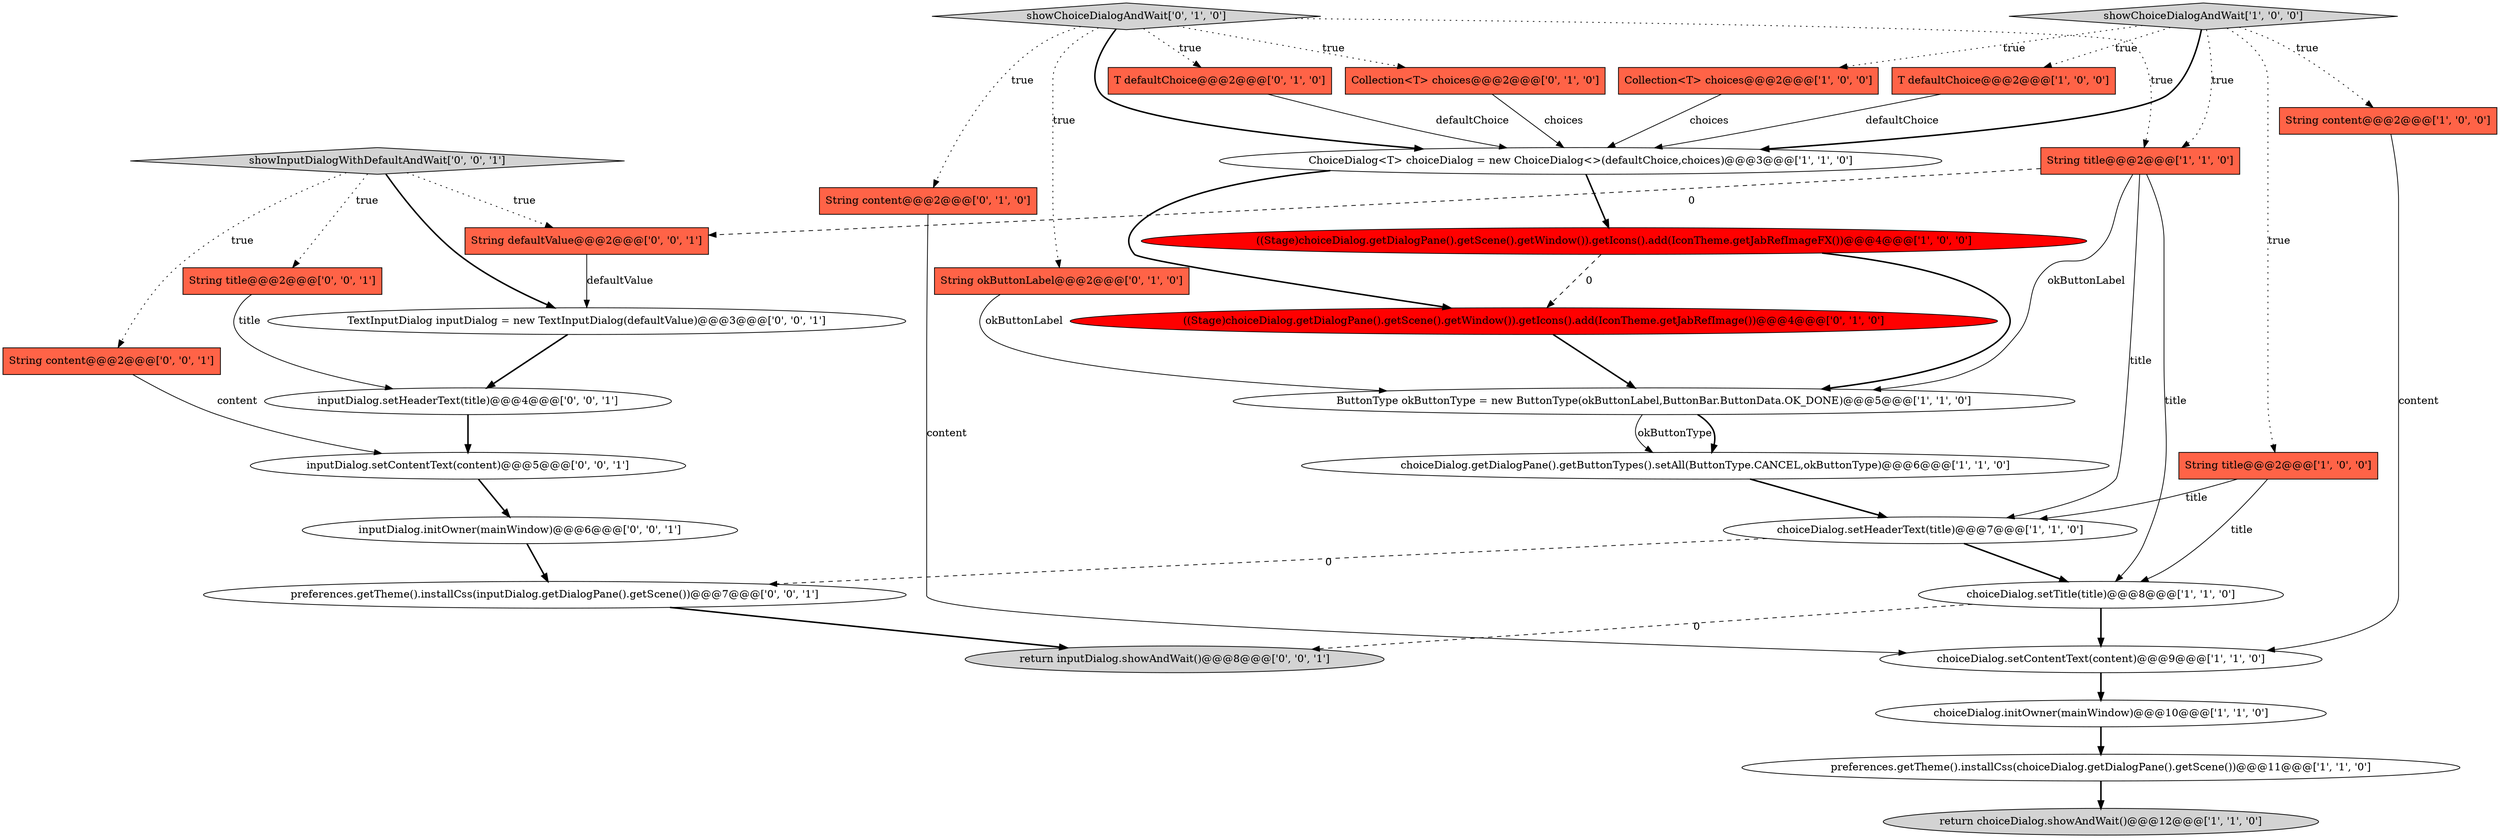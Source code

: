 digraph {
4 [style = filled, label = "ChoiceDialog<T> choiceDialog = new ChoiceDialog<>(defaultChoice,choices)@@@3@@@['1', '1', '0']", fillcolor = white, shape = ellipse image = "AAA0AAABBB1BBB"];
20 [style = filled, label = "((Stage)choiceDialog.getDialogPane().getScene().getWindow()).getIcons().add(IconTheme.getJabRefImage())@@@4@@@['0', '1', '0']", fillcolor = red, shape = ellipse image = "AAA1AAABBB2BBB"];
25 [style = filled, label = "preferences.getTheme().installCss(inputDialog.getDialogPane().getScene())@@@7@@@['0', '0', '1']", fillcolor = white, shape = ellipse image = "AAA0AAABBB3BBB"];
9 [style = filled, label = "choiceDialog.getDialogPane().getButtonTypes().setAll(ButtonType.CANCEL,okButtonType)@@@6@@@['1', '1', '0']", fillcolor = white, shape = ellipse image = "AAA0AAABBB1BBB"];
15 [style = filled, label = "showChoiceDialogAndWait['1', '0', '0']", fillcolor = lightgray, shape = diamond image = "AAA0AAABBB1BBB"];
2 [style = filled, label = "String title@@@2@@@['1', '0', '0']", fillcolor = tomato, shape = box image = "AAA0AAABBB1BBB"];
26 [style = filled, label = "String title@@@2@@@['0', '0', '1']", fillcolor = tomato, shape = box image = "AAA0AAABBB3BBB"];
5 [style = filled, label = "String content@@@2@@@['1', '0', '0']", fillcolor = tomato, shape = box image = "AAA0AAABBB1BBB"];
22 [style = filled, label = "TextInputDialog inputDialog = new TextInputDialog(defaultValue)@@@3@@@['0', '0', '1']", fillcolor = white, shape = ellipse image = "AAA0AAABBB3BBB"];
0 [style = filled, label = "return choiceDialog.showAndWait()@@@12@@@['1', '1', '0']", fillcolor = lightgray, shape = ellipse image = "AAA0AAABBB1BBB"];
3 [style = filled, label = "Collection<T> choices@@@2@@@['1', '0', '0']", fillcolor = tomato, shape = box image = "AAA0AAABBB1BBB"];
11 [style = filled, label = "preferences.getTheme().installCss(choiceDialog.getDialogPane().getScene())@@@11@@@['1', '1', '0']", fillcolor = white, shape = ellipse image = "AAA0AAABBB1BBB"];
16 [style = filled, label = "T defaultChoice@@@2@@@['0', '1', '0']", fillcolor = tomato, shape = box image = "AAA0AAABBB2BBB"];
6 [style = filled, label = "T defaultChoice@@@2@@@['1', '0', '0']", fillcolor = tomato, shape = box image = "AAA0AAABBB1BBB"];
24 [style = filled, label = "return inputDialog.showAndWait()@@@8@@@['0', '0', '1']", fillcolor = lightgray, shape = ellipse image = "AAA0AAABBB3BBB"];
19 [style = filled, label = "showChoiceDialogAndWait['0', '1', '0']", fillcolor = lightgray, shape = diamond image = "AAA0AAABBB2BBB"];
31 [style = filled, label = "showInputDialogWithDefaultAndWait['0', '0', '1']", fillcolor = lightgray, shape = diamond image = "AAA0AAABBB3BBB"];
23 [style = filled, label = "String content@@@2@@@['0', '0', '1']", fillcolor = tomato, shape = box image = "AAA0AAABBB3BBB"];
17 [style = filled, label = "Collection<T> choices@@@2@@@['0', '1', '0']", fillcolor = tomato, shape = box image = "AAA0AAABBB2BBB"];
28 [style = filled, label = "String defaultValue@@@2@@@['0', '0', '1']", fillcolor = tomato, shape = box image = "AAA0AAABBB3BBB"];
12 [style = filled, label = "String title@@@2@@@['1', '1', '0']", fillcolor = tomato, shape = box image = "AAA0AAABBB1BBB"];
30 [style = filled, label = "inputDialog.initOwner(mainWindow)@@@6@@@['0', '0', '1']", fillcolor = white, shape = ellipse image = "AAA0AAABBB3BBB"];
1 [style = filled, label = "((Stage)choiceDialog.getDialogPane().getScene().getWindow()).getIcons().add(IconTheme.getJabRefImageFX())@@@4@@@['1', '0', '0']", fillcolor = red, shape = ellipse image = "AAA1AAABBB1BBB"];
21 [style = filled, label = "String content@@@2@@@['0', '1', '0']", fillcolor = tomato, shape = box image = "AAA0AAABBB2BBB"];
29 [style = filled, label = "inputDialog.setContentText(content)@@@5@@@['0', '0', '1']", fillcolor = white, shape = ellipse image = "AAA0AAABBB3BBB"];
10 [style = filled, label = "ButtonType okButtonType = new ButtonType(okButtonLabel,ButtonBar.ButtonData.OK_DONE)@@@5@@@['1', '1', '0']", fillcolor = white, shape = ellipse image = "AAA0AAABBB1BBB"];
13 [style = filled, label = "choiceDialog.setContentText(content)@@@9@@@['1', '1', '0']", fillcolor = white, shape = ellipse image = "AAA0AAABBB1BBB"];
7 [style = filled, label = "choiceDialog.setHeaderText(title)@@@7@@@['1', '1', '0']", fillcolor = white, shape = ellipse image = "AAA0AAABBB1BBB"];
14 [style = filled, label = "choiceDialog.initOwner(mainWindow)@@@10@@@['1', '1', '0']", fillcolor = white, shape = ellipse image = "AAA0AAABBB1BBB"];
18 [style = filled, label = "String okButtonLabel@@@2@@@['0', '1', '0']", fillcolor = tomato, shape = box image = "AAA0AAABBB2BBB"];
27 [style = filled, label = "inputDialog.setHeaderText(title)@@@4@@@['0', '0', '1']", fillcolor = white, shape = ellipse image = "AAA0AAABBB3BBB"];
8 [style = filled, label = "choiceDialog.setTitle(title)@@@8@@@['1', '1', '0']", fillcolor = white, shape = ellipse image = "AAA0AAABBB1BBB"];
15->5 [style = dotted, label="true"];
5->13 [style = solid, label="content"];
2->7 [style = solid, label="title"];
31->22 [style = bold, label=""];
29->30 [style = bold, label=""];
19->17 [style = dotted, label="true"];
3->4 [style = solid, label="choices"];
15->2 [style = dotted, label="true"];
19->18 [style = dotted, label="true"];
10->9 [style = solid, label="okButtonType"];
19->12 [style = dotted, label="true"];
30->25 [style = bold, label=""];
19->21 [style = dotted, label="true"];
6->4 [style = solid, label="defaultChoice"];
8->24 [style = dashed, label="0"];
16->4 [style = solid, label="defaultChoice"];
9->7 [style = bold, label=""];
7->8 [style = bold, label=""];
12->10 [style = solid, label="okButtonLabel"];
12->8 [style = solid, label="title"];
20->10 [style = bold, label=""];
1->20 [style = dashed, label="0"];
15->3 [style = dotted, label="true"];
25->24 [style = bold, label=""];
11->0 [style = bold, label=""];
26->27 [style = solid, label="title"];
21->13 [style = solid, label="content"];
22->27 [style = bold, label=""];
31->28 [style = dotted, label="true"];
18->10 [style = solid, label="okButtonLabel"];
31->26 [style = dotted, label="true"];
28->22 [style = solid, label="defaultValue"];
12->28 [style = dashed, label="0"];
15->6 [style = dotted, label="true"];
17->4 [style = solid, label="choices"];
31->23 [style = dotted, label="true"];
15->4 [style = bold, label=""];
4->20 [style = bold, label=""];
19->16 [style = dotted, label="true"];
7->25 [style = dashed, label="0"];
15->12 [style = dotted, label="true"];
2->8 [style = solid, label="title"];
23->29 [style = solid, label="content"];
4->1 [style = bold, label=""];
10->9 [style = bold, label=""];
19->4 [style = bold, label=""];
12->7 [style = solid, label="title"];
27->29 [style = bold, label=""];
1->10 [style = bold, label=""];
14->11 [style = bold, label=""];
13->14 [style = bold, label=""];
8->13 [style = bold, label=""];
}
